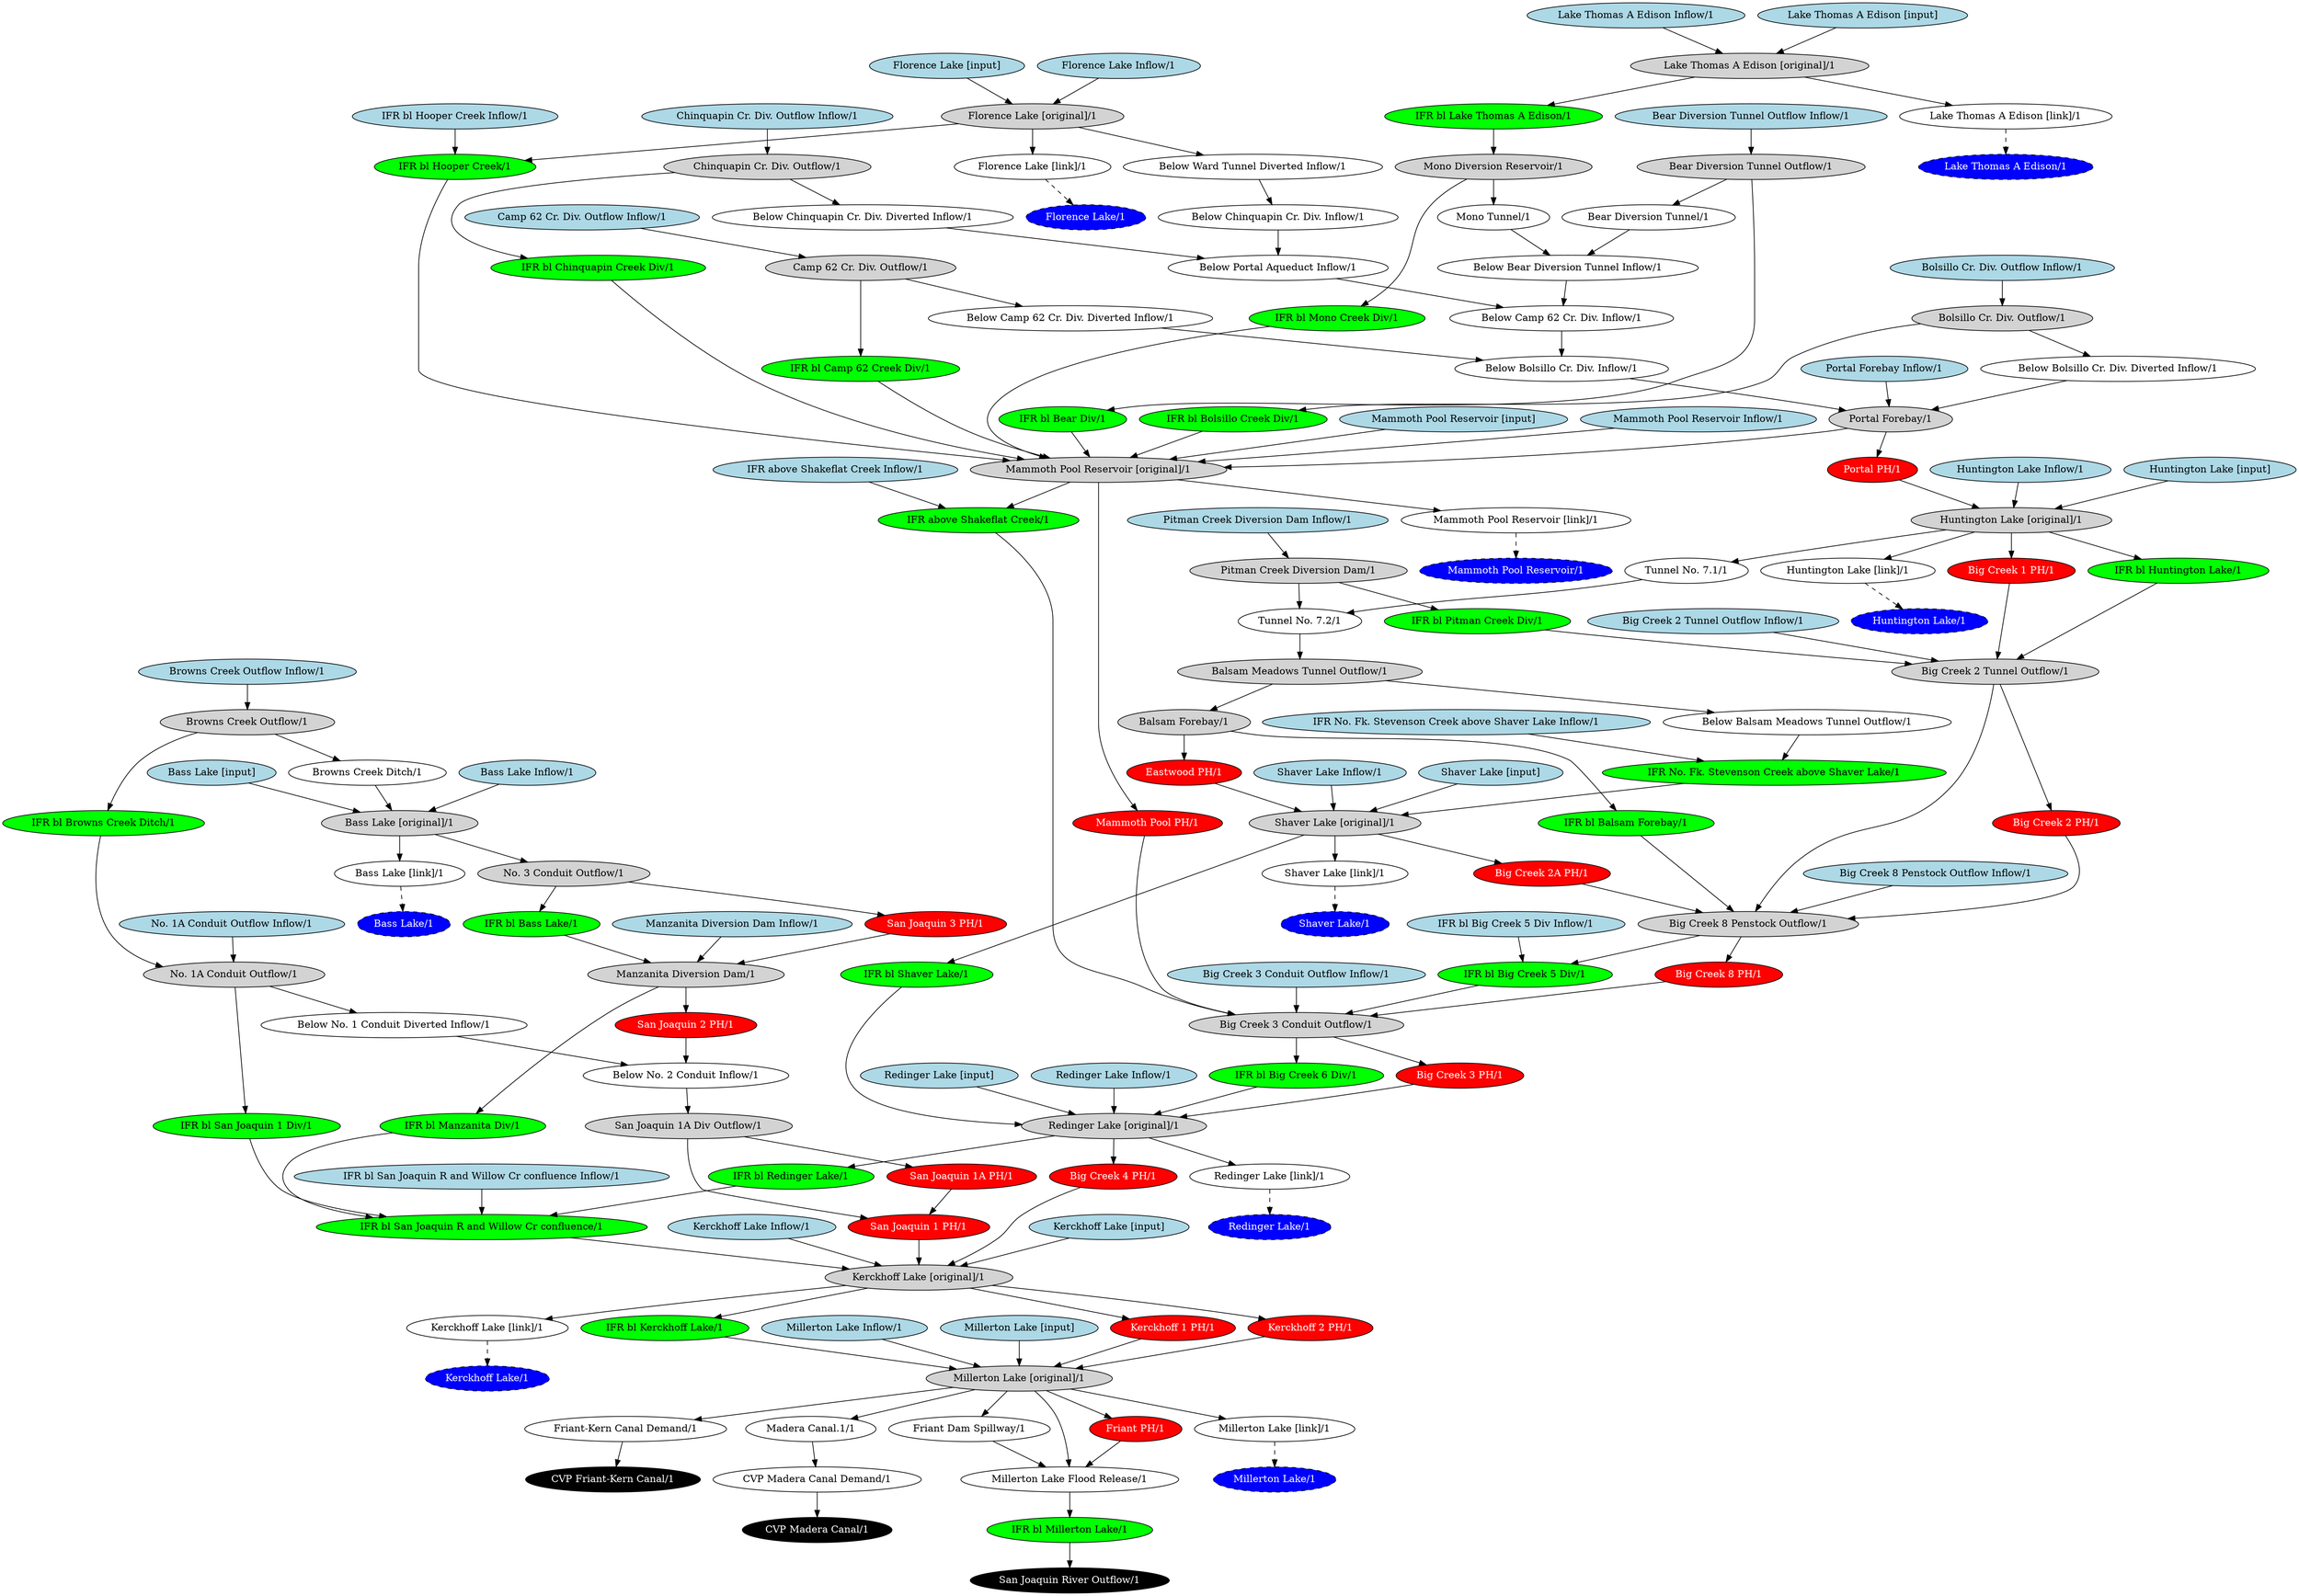 // upper_san_joaquin
digraph upper_san_joaquin {
	"No. 1A Conduit Outflow Inflow/1" [fillcolor=lightblue fontcolor=black shape=oval style=filled]
	"Manzanita Diversion Dam Inflow/1" [fillcolor=lightblue fontcolor=black shape=oval style=filled]
	"Millerton Lake Inflow/1" [fillcolor=lightblue fontcolor=black shape=oval style=filled]
	"Kerckhoff Lake Inflow/1" [fillcolor=lightblue fontcolor=black shape=oval style=filled]
	"Browns Creek Outflow Inflow/1" [fillcolor=lightblue fontcolor=black shape=oval style=filled]
	"Bass Lake Inflow/1" [fillcolor=lightblue fontcolor=black shape=oval style=filled]
	"Redinger Lake Inflow/1" [fillcolor=lightblue fontcolor=black shape=oval style=filled]
	"Shaver Lake Inflow/1" [fillcolor=lightblue fontcolor=black shape=oval style=filled]
	"Big Creek 3 Conduit Outflow Inflow/1" [fillcolor=lightblue fontcolor=black shape=oval style=filled]
	"IFR above Shakeflat Creek Inflow/1" [fillcolor=lightblue fontcolor=black shape=oval style=filled]
	"Mammoth Pool Reservoir Inflow/1" [fillcolor=lightblue fontcolor=black shape=oval style=filled]
	"Big Creek 8 Penstock Outflow Inflow/1" [fillcolor=lightblue fontcolor=black shape=oval style=filled]
	"Big Creek 2 Tunnel Outflow Inflow/1" [fillcolor=lightblue fontcolor=black shape=oval style=filled]
	"Huntington Lake Inflow/1" [fillcolor=lightblue fontcolor=black shape=oval style=filled]
	"Lake Thomas A Edison Inflow/1" [fillcolor=lightblue fontcolor=black shape=oval style=filled]
	"Portal Forebay Inflow/1" [fillcolor=lightblue fontcolor=black shape=oval style=filled]
	"Bolsillo Cr. Div. Outflow Inflow/1" [fillcolor=lightblue fontcolor=black shape=oval style=filled]
	"Camp 62 Cr. Div. Outflow Inflow/1" [fillcolor=lightblue fontcolor=black shape=oval style=filled]
	"Chinquapin Cr. Div. Outflow Inflow/1" [fillcolor=lightblue fontcolor=black shape=oval style=filled]
	"IFR bl Hooper Creek Inflow/1" [fillcolor=lightblue fontcolor=black shape=oval style=filled]
	"Florence Lake Inflow/1" [fillcolor=lightblue fontcolor=black shape=oval style=filled]
	"IFR No. Fk. Stevenson Creek above Shaver Lake Inflow/1" [fillcolor=lightblue fontcolor=black shape=oval style=filled]
	"IFR bl Big Creek 5 Div Inflow/1" [fillcolor=lightblue fontcolor=black shape=oval style=filled]
	"Bear Diversion Tunnel Outflow Inflow/1" [fillcolor=lightblue fontcolor=black shape=oval style=filled]
	"Pitman Creek Diversion Dam Inflow/1" [fillcolor=lightblue fontcolor=black shape=oval style=filled]
	"IFR bl San Joaquin R and Willow Cr confluence Inflow/1" [fillcolor=lightblue fontcolor=black shape=oval style=filled]
	"Bear Diversion Tunnel/1" [fillcolor=white fontcolor=black shape=oval style=filled]
	"Below Balsam Meadows Tunnel Outflow/1" [fillcolor=white fontcolor=black shape=oval style=filled]
	"Below Bear Diversion Tunnel Inflow/1" [fillcolor=white fontcolor=black shape=oval style=filled]
	"Below Bolsillo Cr. Div. Diverted Inflow/1" [fillcolor=white fontcolor=black shape=oval style=filled]
	"Below Bolsillo Cr. Div. Inflow/1" [fillcolor=white fontcolor=black shape=oval style=filled]
	"Below Camp 62 Cr. Div. Diverted Inflow/1" [fillcolor=white fontcolor=black shape=oval style=filled]
	"Below Camp 62 Cr. Div. Inflow/1" [fillcolor=white fontcolor=black shape=oval style=filled]
	"Below Chinquapin Cr. Div. Diverted Inflow/1" [fillcolor=white fontcolor=black shape=oval style=filled]
	"Below Chinquapin Cr. Div. Inflow/1" [fillcolor=white fontcolor=black shape=oval style=filled]
	"Below No. 1 Conduit Diverted Inflow/1" [fillcolor=white fontcolor=black shape=oval style=filled]
	"Below No. 2 Conduit Inflow/1" [fillcolor=white fontcolor=black shape=oval style=filled]
	"Below Portal Aqueduct Inflow/1" [fillcolor=white fontcolor=black shape=oval style=filled]
	"Below Ward Tunnel Diverted Inflow/1" [fillcolor=white fontcolor=black shape=oval style=filled]
	"Browns Creek Ditch/1" [fillcolor=white fontcolor=black shape=oval style=filled]
	"Friant-Kern Canal Demand/1" [fillcolor=white fontcolor=black shape=oval style=filled]
	"Madera Canal.1/1" [fillcolor=white fontcolor=black shape=oval style=filled]
	"Mono Tunnel/1" [fillcolor=white fontcolor=black shape=oval style=filled]
	"Tunnel No. 7.1/1" [fillcolor=white fontcolor=black shape=oval style=filled]
	"Tunnel No. 7.2/1" [fillcolor=white fontcolor=black shape=oval style=filled]
	"Balsam Forebay/1" [fillcolor=lightgrey fontcolor=black shape=oval style=filled]
	"Balsam Meadows Tunnel Outflow/1" [fillcolor=lightgrey fontcolor=black shape=oval style=filled]
	"Bass Lake [original]/1" [fillcolor=lightgrey fontcolor=black shape=oval style=filled]
	"Bass Lake [input]" [fillcolor=lightblue fontcolor=black shape=oval style=filled]
	"Bass Lake [link]/1" [fillcolor=white fontcolor=black shape=oval style=filled]
	"Bass Lake/1" [fillcolor=blue fontcolor=white shape=oval style="filled,dashed"]
	"Bass Lake [link]/1" -> "Bass Lake/1" [style=dashed]
	"Bear Diversion Tunnel Outflow/1" [fillcolor=lightgrey fontcolor=black shape=oval style=filled]
	"Big Creek 1 PH/1" [fillcolor=red fontcolor=white shape=oval style=filled]
	"Big Creek 2 PH/1" [fillcolor=red fontcolor=white shape=oval style=filled]
	"Big Creek 2 Tunnel Outflow/1" [fillcolor=lightgrey fontcolor=black shape=oval style=filled]
	"Big Creek 2A PH/1" [fillcolor=red fontcolor=white shape=oval style=filled]
	"Big Creek 3 Conduit Outflow/1" [fillcolor=lightgrey fontcolor=black shape=oval style=filled]
	"Big Creek 3 PH/1" [fillcolor=red fontcolor=white shape=oval style=filled]
	"Big Creek 4 PH/1" [fillcolor=red fontcolor=white shape=oval style=filled]
	"Big Creek 8 Penstock Outflow/1" [fillcolor=lightgrey fontcolor=black shape=oval style=filled]
	"Big Creek 8 PH/1" [fillcolor=red fontcolor=white shape=oval style=filled]
	"Bolsillo Cr. Div. Outflow/1" [fillcolor=lightgrey fontcolor=black shape=oval style=filled]
	"Browns Creek Outflow/1" [fillcolor=lightgrey fontcolor=black shape=oval style=filled]
	"Camp 62 Cr. Div. Outflow/1" [fillcolor=lightgrey fontcolor=black shape=oval style=filled]
	"Chinquapin Cr. Div. Outflow/1" [fillcolor=lightgrey fontcolor=black shape=oval style=filled]
	"CVP Friant-Kern Canal/1" [fillcolor=black fontcolor=white shape=oval style=filled]
	"CVP Madera Canal/1" [fillcolor=black fontcolor=white shape=oval style=filled]
	"CVP Madera Canal Demand/1" [fillcolor=white fontcolor=black shape=oval style=filled]
	"Eastwood PH/1" [fillcolor=red fontcolor=white shape=oval style=filled]
	"Florence Lake [original]/1" [fillcolor=lightgrey fontcolor=black shape=oval style=filled]
	"Florence Lake [input]" [fillcolor=lightblue fontcolor=black shape=oval style=filled]
	"Florence Lake [link]/1" [fillcolor=white fontcolor=black shape=oval style=filled]
	"Florence Lake/1" [fillcolor=blue fontcolor=white shape=oval style="filled,dashed"]
	"Florence Lake [link]/1" -> "Florence Lake/1" [style=dashed]
	"Friant Dam Spillway/1" [fillcolor=white fontcolor=black shape=oval style=filled]
	"Millerton Lake Flood Release/1" [fillcolor=white fontcolor=black shape=oval style=filled]
	"Friant PH/1" [fillcolor=red fontcolor=white shape=oval style=filled]
	"Huntington Lake [original]/1" [fillcolor=lightgrey fontcolor=black shape=oval style=filled]
	"Huntington Lake [input]" [fillcolor=lightblue fontcolor=black shape=oval style=filled]
	"Huntington Lake [link]/1" [fillcolor=white fontcolor=black shape=oval style=filled]
	"Huntington Lake/1" [fillcolor=blue fontcolor=white shape=oval style="filled,dashed"]
	"Huntington Lake [link]/1" -> "Huntington Lake/1" [style=dashed]
	"IFR above Shakeflat Creek/1" [fillcolor=green fontcolor=black shape=oval style=filled]
	"IFR bl Balsam Forebay/1" [fillcolor=green fontcolor=black shape=oval style=filled]
	"IFR bl Bass Lake/1" [fillcolor=green fontcolor=black shape=oval style=filled]
	"IFR bl Bear Div/1" [fillcolor=green fontcolor=black shape=oval style=filled]
	"IFR bl Big Creek 5 Div/1" [fillcolor=green fontcolor=black shape=oval style=filled]
	"IFR bl Big Creek 6 Div/1" [fillcolor=green fontcolor=black shape=oval style=filled]
	"IFR bl Bolsillo Creek Div/1" [fillcolor=green fontcolor=black shape=oval style=filled]
	"IFR bl Browns Creek Ditch/1" [fillcolor=green fontcolor=black shape=oval style=filled]
	"IFR bl Camp 62 Creek Div/1" [fillcolor=green fontcolor=black shape=oval style=filled]
	"IFR bl Chinquapin Creek Div/1" [fillcolor=green fontcolor=black shape=oval style=filled]
	"IFR bl Hooper Creek/1" [fillcolor=green fontcolor=black shape=oval style=filled]
	"IFR bl Huntington Lake/1" [fillcolor=green fontcolor=black shape=oval style=filled]
	"IFR bl Kerckhoff Lake/1" [fillcolor=green fontcolor=black shape=oval style=filled]
	"IFR bl Lake Thomas A Edison/1" [fillcolor=green fontcolor=black shape=oval style=filled]
	"IFR bl Manzanita Div/1" [fillcolor=green fontcolor=black shape=oval style=filled]
	"IFR bl Millerton Lake/1" [fillcolor=green fontcolor=black shape=oval style=filled]
	"IFR bl Mono Creek Div/1" [fillcolor=green fontcolor=black shape=oval style=filled]
	"IFR bl Pitman Creek Div/1" [fillcolor=green fontcolor=black shape=oval style=filled]
	"IFR bl Redinger Lake/1" [fillcolor=green fontcolor=black shape=oval style=filled]
	"IFR bl San Joaquin 1 Div/1" [fillcolor=green fontcolor=black shape=oval style=filled]
	"IFR bl San Joaquin R and Willow Cr confluence/1" [fillcolor=green fontcolor=black shape=oval style=filled]
	"IFR bl Shaver Lake/1" [fillcolor=green fontcolor=black shape=oval style=filled]
	"IFR No. Fk. Stevenson Creek above Shaver Lake/1" [fillcolor=green fontcolor=black shape=oval style=filled]
	"Kerckhoff 1 PH/1" [fillcolor=red fontcolor=white shape=oval style=filled]
	"Kerckhoff 2 PH/1" [fillcolor=red fontcolor=white shape=oval style=filled]
	"Kerckhoff Lake [original]/1" [fillcolor=lightgrey fontcolor=black shape=oval style=filled]
	"Kerckhoff Lake [input]" [fillcolor=lightblue fontcolor=black shape=oval style=filled]
	"Kerckhoff Lake [link]/1" [fillcolor=white fontcolor=black shape=oval style=filled]
	"Kerckhoff Lake/1" [fillcolor=blue fontcolor=white shape=oval style="filled,dashed"]
	"Kerckhoff Lake [link]/1" -> "Kerckhoff Lake/1" [style=dashed]
	"Lake Thomas A Edison [original]/1" [fillcolor=lightgrey fontcolor=black shape=oval style=filled]
	"Lake Thomas A Edison [input]" [fillcolor=lightblue fontcolor=black shape=oval style=filled]
	"Lake Thomas A Edison [link]/1" [fillcolor=white fontcolor=black shape=oval style=filled]
	"Lake Thomas A Edison/1" [fillcolor=blue fontcolor=white shape=oval style="filled,dashed"]
	"Lake Thomas A Edison [link]/1" -> "Lake Thomas A Edison/1" [style=dashed]
	"Mammoth Pool PH/1" [fillcolor=red fontcolor=white shape=oval style=filled]
	"Mammoth Pool Reservoir [original]/1" [fillcolor=lightgrey fontcolor=black shape=oval style=filled]
	"Mammoth Pool Reservoir [input]" [fillcolor=lightblue fontcolor=black shape=oval style=filled]
	"Mammoth Pool Reservoir [link]/1" [fillcolor=white fontcolor=black shape=oval style=filled]
	"Mammoth Pool Reservoir/1" [fillcolor=blue fontcolor=white shape=oval style="filled,dashed"]
	"Mammoth Pool Reservoir [link]/1" -> "Mammoth Pool Reservoir/1" [style=dashed]
	"Manzanita Diversion Dam/1" [fillcolor=lightgrey fontcolor=black shape=oval style=filled]
	"Millerton Lake [original]/1" [fillcolor=lightgrey fontcolor=black shape=oval style=filled]
	"Millerton Lake [input]" [fillcolor=lightblue fontcolor=black shape=oval style=filled]
	"Millerton Lake [link]/1" [fillcolor=white fontcolor=black shape=oval style=filled]
	"Millerton Lake/1" [fillcolor=blue fontcolor=white shape=oval style="filled,dashed"]
	"Millerton Lake [link]/1" -> "Millerton Lake/1" [style=dashed]
	"Mono Diversion Reservoir/1" [fillcolor=lightgrey fontcolor=black shape=oval style=filled]
	"No. 1A Conduit Outflow/1" [fillcolor=lightgrey fontcolor=black shape=oval style=filled]
	"No. 3 Conduit Outflow/1" [fillcolor=lightgrey fontcolor=black shape=oval style=filled]
	"Pitman Creek Diversion Dam/1" [fillcolor=lightgrey fontcolor=black shape=oval style=filled]
	"Portal Forebay/1" [fillcolor=lightgrey fontcolor=black shape=oval style=filled]
	"Portal PH/1" [fillcolor=red fontcolor=white shape=oval style=filled]
	"Redinger Lake [original]/1" [fillcolor=lightgrey fontcolor=black shape=oval style=filled]
	"Redinger Lake [input]" [fillcolor=lightblue fontcolor=black shape=oval style=filled]
	"Redinger Lake [link]/1" [fillcolor=white fontcolor=black shape=oval style=filled]
	"Redinger Lake/1" [fillcolor=blue fontcolor=white shape=oval style="filled,dashed"]
	"Redinger Lake [link]/1" -> "Redinger Lake/1" [style=dashed]
	"San Joaquin 1 PH/1" [fillcolor=red fontcolor=white shape=oval style=filled]
	"San Joaquin 1A Div Outflow/1" [fillcolor=lightgrey fontcolor=black shape=oval style=filled]
	"San Joaquin 1A PH/1" [fillcolor=red fontcolor=white shape=oval style=filled]
	"San Joaquin 2 PH/1" [fillcolor=red fontcolor=white shape=oval style=filled]
	"San Joaquin 3 PH/1" [fillcolor=red fontcolor=white shape=oval style=filled]
	"San Joaquin River Outflow/1" [fillcolor=black fontcolor=white shape=oval style=filled]
	"Shaver Lake [original]/1" [fillcolor=lightgrey fontcolor=black shape=oval style=filled]
	"Shaver Lake [input]" [fillcolor=lightblue fontcolor=black shape=oval style=filled]
	"Shaver Lake [link]/1" [fillcolor=white fontcolor=black shape=oval style=filled]
	"Shaver Lake/1" [fillcolor=blue fontcolor=white shape=oval style="filled,dashed"]
	"Shaver Lake [link]/1" -> "Shaver Lake/1" [style=dashed]
	"Bass Lake [input]" -> "Bass Lake [original]/1"
	"Bass Lake [original]/1" -> "Bass Lake [link]/1"
	"Florence Lake [input]" -> "Florence Lake [original]/1"
	"Florence Lake [original]/1" -> "Florence Lake [link]/1"
	"Huntington Lake [input]" -> "Huntington Lake [original]/1"
	"Huntington Lake [original]/1" -> "Huntington Lake [link]/1"
	"Kerckhoff Lake [input]" -> "Kerckhoff Lake [original]/1"
	"Kerckhoff Lake [original]/1" -> "Kerckhoff Lake [link]/1"
	"Lake Thomas A Edison [input]" -> "Lake Thomas A Edison [original]/1"
	"Lake Thomas A Edison [original]/1" -> "Lake Thomas A Edison [link]/1"
	"Mammoth Pool Reservoir [input]" -> "Mammoth Pool Reservoir [original]/1"
	"Mammoth Pool Reservoir [original]/1" -> "Mammoth Pool Reservoir [link]/1"
	"Millerton Lake [input]" -> "Millerton Lake [original]/1"
	"Millerton Lake [original]/1" -> "Millerton Lake [link]/1"
	"Redinger Lake [input]" -> "Redinger Lake [original]/1"
	"Redinger Lake [original]/1" -> "Redinger Lake [link]/1"
	"Shaver Lake [input]" -> "Shaver Lake [original]/1"
	"Shaver Lake [original]/1" -> "Shaver Lake [link]/1"
	"Balsam Meadows Tunnel Outflow/1" -> "Below Balsam Meadows Tunnel Outflow/1"
	"Bolsillo Cr. Div. Outflow/1" -> "Below Bolsillo Cr. Div. Diverted Inflow/1"
	"Camp 62 Cr. Div. Outflow/1" -> "Below Camp 62 Cr. Div. Diverted Inflow/1"
	"Chinquapin Cr. Div. Outflow/1" -> "Below Chinquapin Cr. Div. Diverted Inflow/1"
	"No. 1A Conduit Outflow Inflow/1" -> "No. 1A Conduit Outflow/1"
	"Manzanita Diversion Dam Inflow/1" -> "Manzanita Diversion Dam/1"
	"No. 1A Conduit Outflow/1" -> "Below No. 1 Conduit Diverted Inflow/1"
	"Below No. 2 Conduit Inflow/1" -> "San Joaquin 1A Div Outflow/1"
	"Florence Lake [original]/1" -> "Below Ward Tunnel Diverted Inflow/1"
	"Millerton Lake [original]/1" -> "Madera Canal.1/1"
	"Madera Canal.1/1" -> "CVP Madera Canal Demand/1"
	"Huntington Lake [original]/1" -> "Tunnel No. 7.1/1"
	"Tunnel No. 7.2/1" -> "Balsam Meadows Tunnel Outflow/1"
	"Balsam Meadows Tunnel Outflow/1" -> "Balsam Forebay/1"
	"Balsam Forebay/1" -> "IFR bl Balsam Forebay/1"
	"Big Creek 2 Tunnel Outflow/1" -> "Big Creek 2 PH/1"
	"Big Creek 3 Conduit Outflow/1" -> "Big Creek 3 PH/1"
	"Redinger Lake [original]/1" -> "Big Creek 4 PH/1"
	"Big Creek 8 Penstock Outflow/1" -> "Big Creek 8 PH/1"
	"Bolsillo Cr. Div. Outflow/1" -> "IFR bl Bolsillo Creek Div/1"
	"Browns Creek Outflow/1" -> "IFR bl Browns Creek Ditch/1"
	"Camp 62 Cr. Div. Outflow/1" -> "IFR bl Camp 62 Creek Div/1"
	"Chinquapin Cr. Div. Outflow/1" -> "IFR bl Chinquapin Creek Div/1"
	"Huntington Lake [original]/1" -> "IFR bl Huntington Lake/1"
	"No. 3 Conduit Outflow/1" -> "IFR bl Bass Lake/1"
	"Bear Diversion Tunnel Outflow/1" -> "IFR bl Bear Div/1"
	"IFR bl Browns Creek Ditch/1" -> "No. 1A Conduit Outflow/1"
	"Mono Diversion Reservoir/1" -> "IFR bl Mono Creek Div/1"
	"Pitman Creek Diversion Dam/1" -> "IFR bl Pitman Creek Div/1"
	"Kerckhoff Lake [original]/1" -> "Kerckhoff 1 PH/1"
	"Kerckhoff Lake [original]/1" -> "IFR bl Kerckhoff Lake/1"
	"Kerckhoff Lake [original]/1" -> "Kerckhoff 2 PH/1"
	"Lake Thomas A Edison [original]/1" -> "IFR bl Lake Thomas A Edison/1"
	"Mammoth Pool Reservoir [original]/1" -> "Mammoth Pool PH/1"
	"Manzanita Diversion Dam/1" -> "San Joaquin 2 PH/1"
	"Bass Lake [original]/1" -> "No. 3 Conduit Outflow/1"
	"No. 1A Conduit Outflow/1" -> "IFR bl San Joaquin 1 Div/1"
	"Shaver Lake [original]/1" -> "Big Creek 2A PH/1"
	"Portal Forebay/1" -> "Portal PH/1"
	"San Joaquin 1A Div Outflow/1" -> "San Joaquin 1A PH/1"
	"Shaver Lake [original]/1" -> "IFR bl Shaver Lake/1"
	"Big Creek 3 Conduit Outflow/1" -> "IFR bl Big Creek 6 Div/1"
	"Redinger Lake [original]/1" -> "IFR bl Redinger Lake/1"
	"Balsam Forebay/1" -> "Eastwood PH/1"
	"Millerton Lake [original]/1" -> "Friant-Kern Canal Demand/1"
	"Manzanita Diversion Dam/1" -> "IFR bl Manzanita Div/1"
	"Millerton Lake [original]/1" -> "Friant PH/1"
	"Millerton Lake [original]/1" -> "Friant Dam Spillway/1"
	"Huntington Lake [original]/1" -> "Big Creek 1 PH/1"
	"Millerton Lake Flood Release/1" -> "IFR bl Millerton Lake/1"
	"Below Bolsillo Cr. Div. Diverted Inflow/1" -> "Portal Forebay/1"
	"Below Bolsillo Cr. Div. Inflow/1" -> "Portal Forebay/1"
	"Browns Creek Ditch/1" -> "Bass Lake [original]/1"
	"Below Camp 62 Cr. Div. Diverted Inflow/1" -> "Below Bolsillo Cr. Div. Inflow/1"
	"Below Camp 62 Cr. Div. Inflow/1" -> "Below Bolsillo Cr. Div. Inflow/1"
	"Below Chinquapin Cr. Div. Diverted Inflow/1" -> "Below Portal Aqueduct Inflow/1"
	"Below Chinquapin Cr. Div. Inflow/1" -> "Below Portal Aqueduct Inflow/1"
	"Bear Diversion Tunnel/1" -> "Below Bear Diversion Tunnel Inflow/1"
	"Mono Tunnel/1" -> "Below Bear Diversion Tunnel Inflow/1"
	"Below No. 1 Conduit Diverted Inflow/1" -> "Below No. 2 Conduit Inflow/1"
	"Below Bear Diversion Tunnel Inflow/1" -> "Below Camp 62 Cr. Div. Inflow/1"
	"Below Portal Aqueduct Inflow/1" -> "Below Camp 62 Cr. Div. Inflow/1"
	"Millerton Lake Inflow/1" -> "Millerton Lake [original]/1"
	"Friant PH/1" -> "Millerton Lake Flood Release/1"
	"Friant Dam Spillway/1" -> "Millerton Lake Flood Release/1"
	"Millerton Lake [original]/1" -> "Millerton Lake Flood Release/1"
	"Tunnel No. 7.1/1" -> "Tunnel No. 7.2/1"
	"Pitman Creek Diversion Dam/1" -> "Tunnel No. 7.2/1"
	"San Joaquin 1A Div Outflow/1" -> "San Joaquin 1 PH/1"
	"Kerckhoff Lake Inflow/1" -> "Kerckhoff Lake [original]/1"
	"Browns Creek Outflow Inflow/1" -> "Browns Creek Outflow/1"
	"Bass Lake Inflow/1" -> "Bass Lake [original]/1"
	"Redinger Lake Inflow/1" -> "Redinger Lake [original]/1"
	"Shaver Lake Inflow/1" -> "Shaver Lake [original]/1"
	"Big Creek 3 Conduit Outflow Inflow/1" -> "Big Creek 3 Conduit Outflow/1"
	"Mammoth Pool Reservoir [original]/1" -> "IFR above Shakeflat Creek/1"
	"IFR above Shakeflat Creek Inflow/1" -> "IFR above Shakeflat Creek/1"
	"Mammoth Pool Reservoir Inflow/1" -> "Mammoth Pool Reservoir [original]/1"
	"Portal Forebay/1" -> "Mammoth Pool Reservoir [original]/1"
	"Big Creek 8 Penstock Outflow Inflow/1" -> "Big Creek 8 Penstock Outflow/1"
	"Big Creek 2 Tunnel Outflow/1" -> "Big Creek 8 Penstock Outflow/1"
	"Big Creek 2 Tunnel Outflow Inflow/1" -> "Big Creek 2 Tunnel Outflow/1"
	"Huntington Lake Inflow/1" -> "Huntington Lake [original]/1"
	"Lake Thomas A Edison Inflow/1" -> "Lake Thomas A Edison [original]/1"
	"Portal Forebay Inflow/1" -> "Portal Forebay/1"
	"Bolsillo Cr. Div. Outflow Inflow/1" -> "Bolsillo Cr. Div. Outflow/1"
	"Camp 62 Cr. Div. Outflow Inflow/1" -> "Camp 62 Cr. Div. Outflow/1"
	"Chinquapin Cr. Div. Outflow Inflow/1" -> "Chinquapin Cr. Div. Outflow/1"
	"IFR bl Hooper Creek Inflow/1" -> "IFR bl Hooper Creek/1"
	"Florence Lake Inflow/1" -> "Florence Lake [original]/1"
	"IFR bl Big Creek 6 Div/1" -> "Redinger Lake [original]/1"
	"Below Balsam Meadows Tunnel Outflow/1" -> "IFR No. Fk. Stevenson Creek above Shaver Lake/1"
	"IFR No. Fk. Stevenson Creek above Shaver Lake Inflow/1" -> "IFR No. Fk. Stevenson Creek above Shaver Lake/1"
	"Big Creek 8 Penstock Outflow/1" -> "IFR bl Big Creek 5 Div/1"
	"IFR bl Big Creek 5 Div Inflow/1" -> "IFR bl Big Creek 5 Div/1"
	"Below Ward Tunnel Diverted Inflow/1" -> "Below Chinquapin Cr. Div. Inflow/1"
	"Florence Lake [original]/1" -> "IFR bl Hooper Creek/1"
	"IFR bl Hooper Creek/1" -> "Mammoth Pool Reservoir [original]/1"
	"Bear Diversion Tunnel Outflow Inflow/1" -> "Bear Diversion Tunnel Outflow/1"
	"Bear Diversion Tunnel Outflow/1" -> "Bear Diversion Tunnel/1"
	"IFR bl Bear Div/1" -> "Mammoth Pool Reservoir [original]/1"
	"IFR bl Chinquapin Creek Div/1" -> "Mammoth Pool Reservoir [original]/1"
	"IFR bl Camp 62 Creek Div/1" -> "Mammoth Pool Reservoir [original]/1"
	"IFR bl Bolsillo Creek Div/1" -> "Mammoth Pool Reservoir [original]/1"
	"IFR bl Lake Thomas A Edison/1" -> "Mono Diversion Reservoir/1"
	"Mono Diversion Reservoir/1" -> "Mono Tunnel/1"
	"IFR bl Mono Creek Div/1" -> "Mammoth Pool Reservoir [original]/1"
	"IFR above Shakeflat Creek/1" -> "Big Creek 3 Conduit Outflow/1"
	"Mammoth Pool PH/1" -> "Big Creek 3 Conduit Outflow/1"
	"Portal PH/1" -> "Huntington Lake [original]/1"
	"IFR bl Huntington Lake/1" -> "Big Creek 2 Tunnel Outflow/1"
	"Pitman Creek Diversion Dam Inflow/1" -> "Pitman Creek Diversion Dam/1"
	"IFR bl Pitman Creek Div/1" -> "Big Creek 2 Tunnel Outflow/1"
	"Big Creek 1 PH/1" -> "Big Creek 2 Tunnel Outflow/1"
	"Eastwood PH/1" -> "Shaver Lake [original]/1"
	"IFR bl Balsam Forebay/1" -> "Big Creek 8 Penstock Outflow/1"
	"Big Creek 2 PH/1" -> "Big Creek 8 Penstock Outflow/1"
	"Big Creek 2A PH/1" -> "Big Creek 8 Penstock Outflow/1"
	"IFR bl Big Creek 5 Div/1" -> "Big Creek 3 Conduit Outflow/1"
	"Big Creek 8 PH/1" -> "Big Creek 3 Conduit Outflow/1"
	"IFR No. Fk. Stevenson Creek above Shaver Lake/1" -> "Shaver Lake [original]/1"
	"IFR bl Shaver Lake/1" -> "Redinger Lake [original]/1"
	"Big Creek 3 PH/1" -> "Redinger Lake [original]/1"
	"Browns Creek Outflow/1" -> "Browns Creek Ditch/1"
	"No. 3 Conduit Outflow/1" -> "San Joaquin 3 PH/1"
	"IFR bl Bass Lake/1" -> "Manzanita Diversion Dam/1"
	"San Joaquin 3 PH/1" -> "Manzanita Diversion Dam/1"
	"San Joaquin 2 PH/1" -> "Below No. 2 Conduit Inflow/1"
	"San Joaquin 1A PH/1" -> "San Joaquin 1 PH/1"
	"IFR bl Kerckhoff Lake/1" -> "Millerton Lake [original]/1"
	"Kerckhoff 1 PH/1" -> "Millerton Lake [original]/1"
	"Kerckhoff 2 PH/1" -> "Millerton Lake [original]/1"
	"CVP Madera Canal Demand/1" -> "CVP Madera Canal/1"
	"Friant-Kern Canal Demand/1" -> "CVP Friant-Kern Canal/1"
	"IFR bl Millerton Lake/1" -> "San Joaquin River Outflow/1"
	"IFR bl Redinger Lake/1" -> "IFR bl San Joaquin R and Willow Cr confluence/1"
	"IFR bl San Joaquin R and Willow Cr confluence Inflow/1" -> "IFR bl San Joaquin R and Willow Cr confluence/1"
	"IFR bl San Joaquin 1 Div/1" -> "IFR bl San Joaquin R and Willow Cr confluence/1"
	"IFR bl Manzanita Div/1" -> "IFR bl San Joaquin R and Willow Cr confluence/1"
	"IFR bl San Joaquin R and Willow Cr confluence/1" -> "Kerckhoff Lake [original]/1"
	"Big Creek 4 PH/1" -> "Kerckhoff Lake [original]/1"
	"San Joaquin 1 PH/1" -> "Kerckhoff Lake [original]/1"
}
